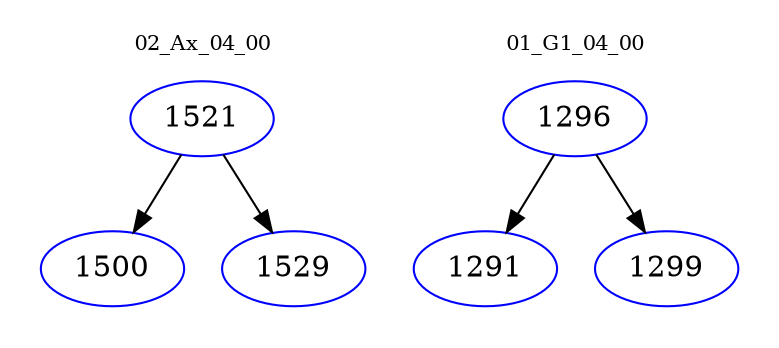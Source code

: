 digraph{
subgraph cluster_0 {
color = white
label = "02_Ax_04_00";
fontsize=10;
T0_1521 [label="1521", color="blue"]
T0_1521 -> T0_1500 [color="black"]
T0_1500 [label="1500", color="blue"]
T0_1521 -> T0_1529 [color="black"]
T0_1529 [label="1529", color="blue"]
}
subgraph cluster_1 {
color = white
label = "01_G1_04_00";
fontsize=10;
T1_1296 [label="1296", color="blue"]
T1_1296 -> T1_1291 [color="black"]
T1_1291 [label="1291", color="blue"]
T1_1296 -> T1_1299 [color="black"]
T1_1299 [label="1299", color="blue"]
}
}
